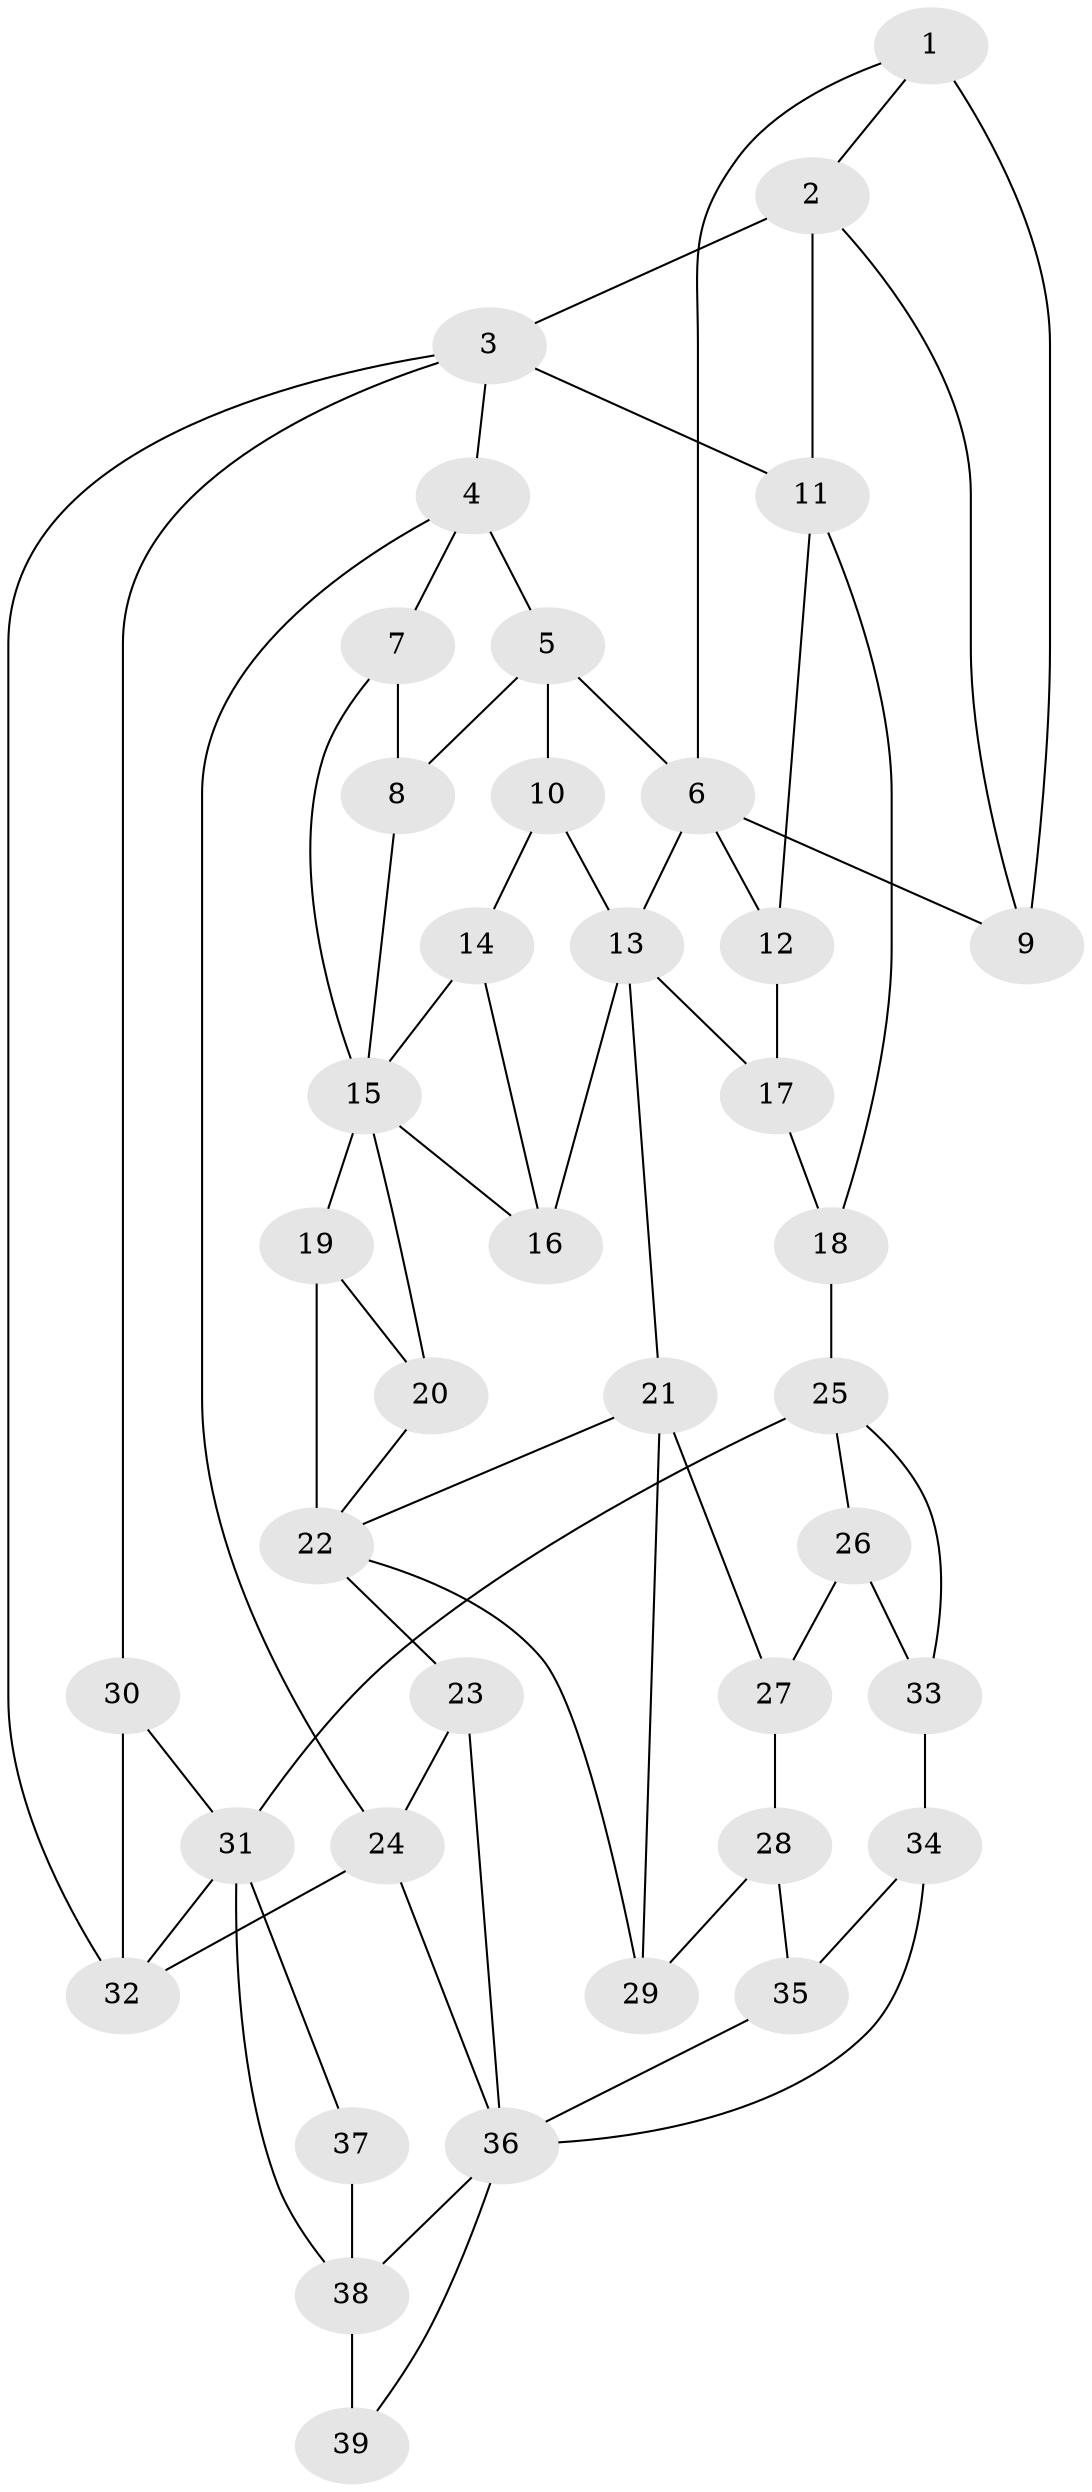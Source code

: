 // original degree distribution, {3: 0.02564102564102564, 4: 0.23076923076923078, 6: 0.20512820512820512, 5: 0.5384615384615384}
// Generated by graph-tools (version 1.1) at 2025/38/03/09/25 02:38:25]
// undirected, 39 vertices, 70 edges
graph export_dot {
graph [start="1"]
  node [color=gray90,style=filled];
  1;
  2;
  3;
  4;
  5;
  6;
  7;
  8;
  9;
  10;
  11;
  12;
  13;
  14;
  15;
  16;
  17;
  18;
  19;
  20;
  21;
  22;
  23;
  24;
  25;
  26;
  27;
  28;
  29;
  30;
  31;
  32;
  33;
  34;
  35;
  36;
  37;
  38;
  39;
  1 -- 2 [weight=1.0];
  1 -- 6 [weight=1.0];
  1 -- 9 [weight=2.0];
  2 -- 3 [weight=2.0];
  2 -- 9 [weight=1.0];
  2 -- 11 [weight=2.0];
  3 -- 4 [weight=1.0];
  3 -- 11 [weight=1.0];
  3 -- 30 [weight=1.0];
  3 -- 32 [weight=1.0];
  4 -- 5 [weight=1.0];
  4 -- 7 [weight=1.0];
  4 -- 24 [weight=1.0];
  5 -- 6 [weight=1.0];
  5 -- 8 [weight=1.0];
  5 -- 10 [weight=2.0];
  6 -- 9 [weight=1.0];
  6 -- 12 [weight=1.0];
  6 -- 13 [weight=1.0];
  7 -- 8 [weight=1.0];
  7 -- 15 [weight=1.0];
  8 -- 15 [weight=1.0];
  10 -- 13 [weight=1.0];
  10 -- 14 [weight=1.0];
  11 -- 12 [weight=1.0];
  11 -- 18 [weight=1.0];
  12 -- 17 [weight=1.0];
  13 -- 16 [weight=1.0];
  13 -- 17 [weight=1.0];
  13 -- 21 [weight=2.0];
  14 -- 15 [weight=1.0];
  14 -- 16 [weight=1.0];
  15 -- 16 [weight=1.0];
  15 -- 19 [weight=1.0];
  15 -- 20 [weight=1.0];
  17 -- 18 [weight=1.0];
  18 -- 25 [weight=1.0];
  19 -- 20 [weight=1.0];
  19 -- 22 [weight=1.0];
  20 -- 22 [weight=1.0];
  21 -- 22 [weight=1.0];
  21 -- 27 [weight=1.0];
  21 -- 29 [weight=1.0];
  22 -- 23 [weight=2.0];
  22 -- 29 [weight=1.0];
  23 -- 24 [weight=1.0];
  23 -- 36 [weight=1.0];
  24 -- 32 [weight=1.0];
  24 -- 36 [weight=1.0];
  25 -- 26 [weight=1.0];
  25 -- 31 [weight=2.0];
  25 -- 33 [weight=1.0];
  26 -- 27 [weight=1.0];
  26 -- 33 [weight=1.0];
  27 -- 28 [weight=1.0];
  28 -- 29 [weight=1.0];
  28 -- 35 [weight=1.0];
  30 -- 31 [weight=1.0];
  30 -- 32 [weight=1.0];
  31 -- 32 [weight=1.0];
  31 -- 37 [weight=1.0];
  31 -- 38 [weight=1.0];
  33 -- 34 [weight=1.0];
  34 -- 35 [weight=1.0];
  34 -- 36 [weight=1.0];
  35 -- 36 [weight=1.0];
  36 -- 38 [weight=1.0];
  36 -- 39 [weight=1.0];
  37 -- 38 [weight=2.0];
  38 -- 39 [weight=2.0];
}
